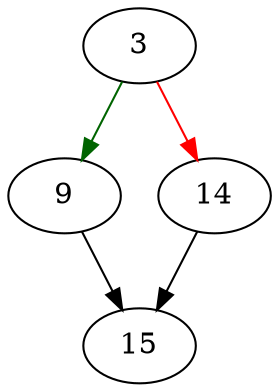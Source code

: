 strict digraph "sqlite3ExprDup" {
	// Node definitions.
	3 [entry=true];
	9;
	14;
	15;

	// Edge definitions.
	3 -> 9 [
		color=darkgreen
		cond=true
	];
	3 -> 14 [
		color=red
		cond=false
	];
	9 -> 15;
	14 -> 15;
}